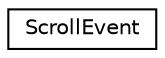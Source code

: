 digraph "Graphe hiérarchique des classes"
{
 // INTERACTIVE_SVG=YES
  edge [fontname="Helvetica",fontsize="10",labelfontname="Helvetica",labelfontsize="10"];
  node [fontname="Helvetica",fontsize="10",shape=record];
  rankdir="LR";
  Node0 [label="ScrollEvent",height=0.2,width=0.4,color="black", fillcolor="white", style="filled",URL="$struct_scroll_event.html"];
}
